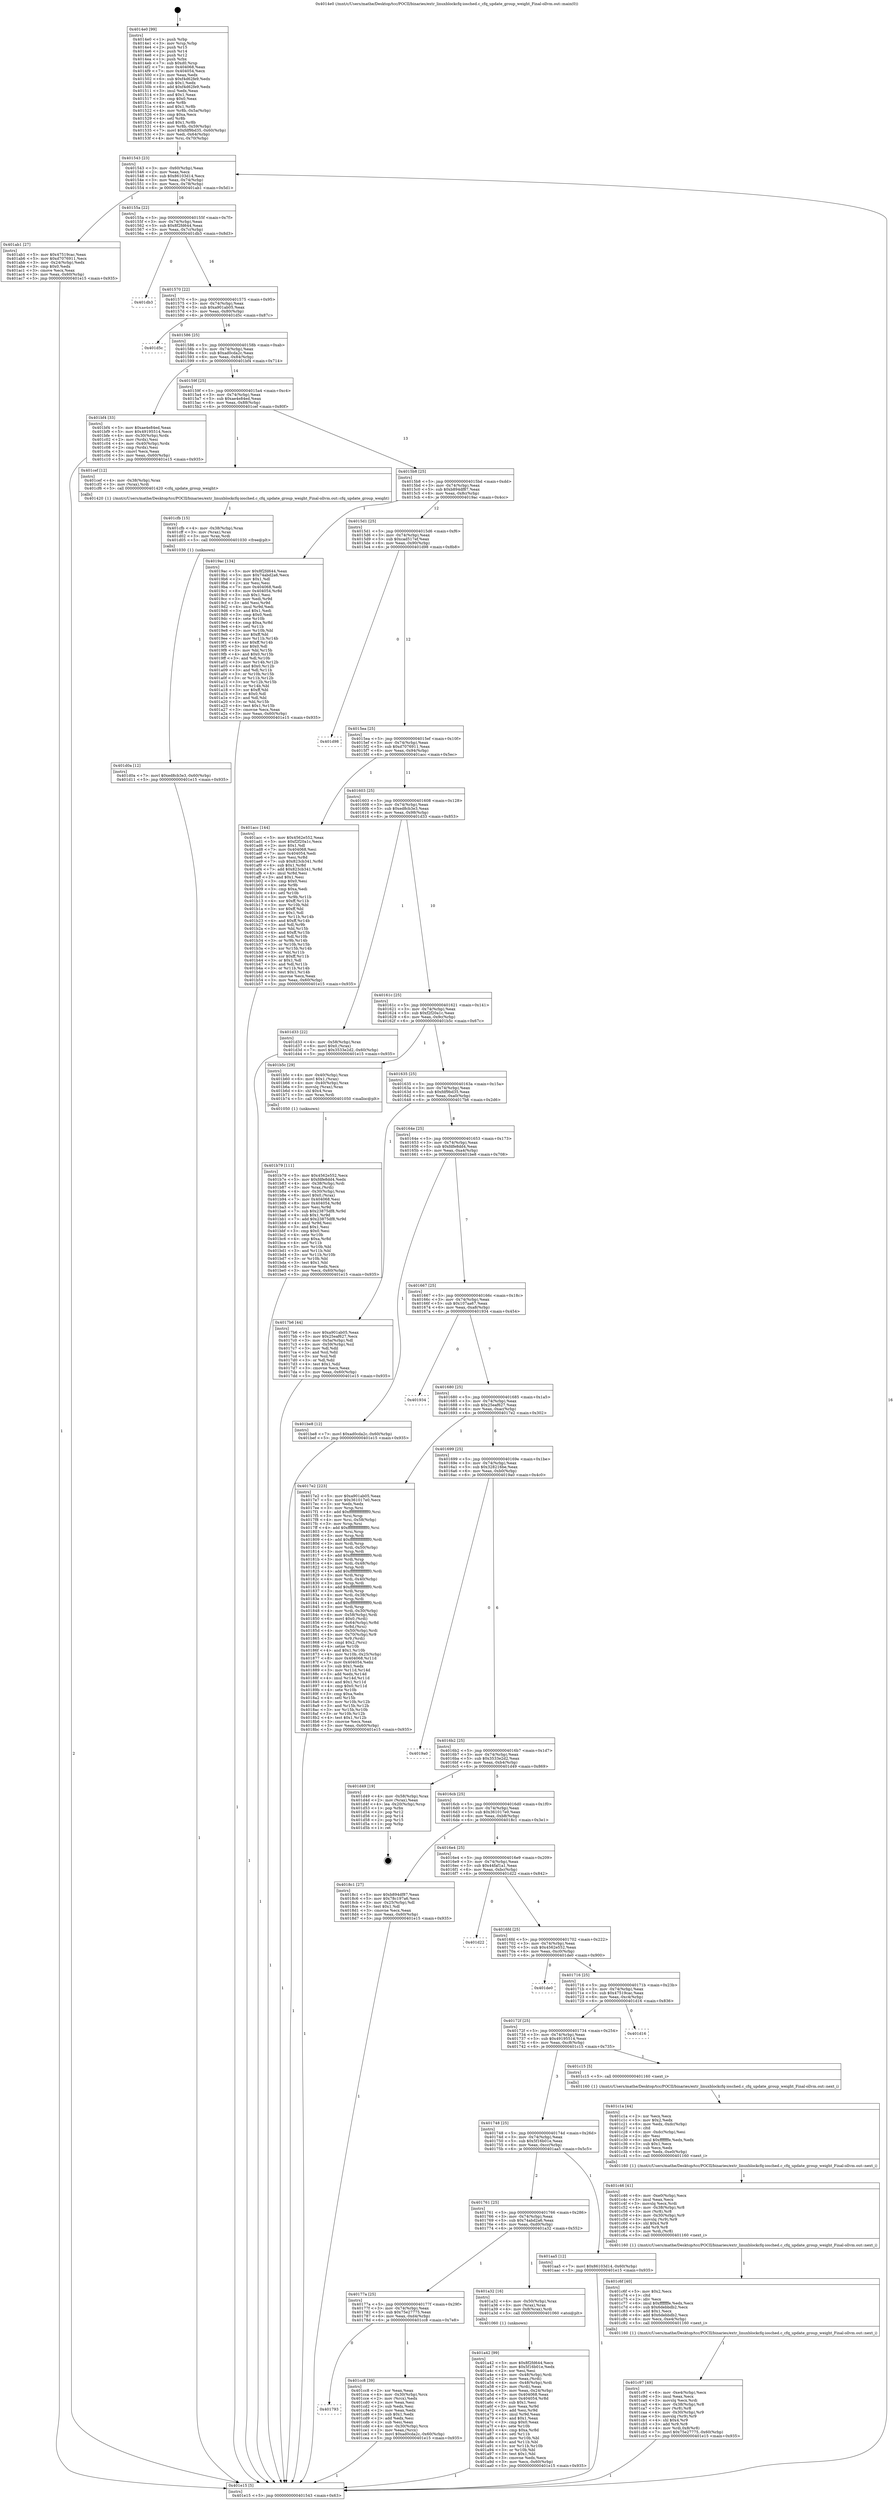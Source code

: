 digraph "0x4014e0" {
  label = "0x4014e0 (/mnt/c/Users/mathe/Desktop/tcc/POCII/binaries/extr_linuxblockcfq-iosched.c_cfq_update_group_weight_Final-ollvm.out::main(0))"
  labelloc = "t"
  node[shape=record]

  Entry [label="",width=0.3,height=0.3,shape=circle,fillcolor=black,style=filled]
  "0x401543" [label="{
     0x401543 [23]\l
     | [instrs]\l
     &nbsp;&nbsp;0x401543 \<+3\>: mov -0x60(%rbp),%eax\l
     &nbsp;&nbsp;0x401546 \<+2\>: mov %eax,%ecx\l
     &nbsp;&nbsp;0x401548 \<+6\>: sub $0x86103d14,%ecx\l
     &nbsp;&nbsp;0x40154e \<+3\>: mov %eax,-0x74(%rbp)\l
     &nbsp;&nbsp;0x401551 \<+3\>: mov %ecx,-0x78(%rbp)\l
     &nbsp;&nbsp;0x401554 \<+6\>: je 0000000000401ab1 \<main+0x5d1\>\l
  }"]
  "0x401ab1" [label="{
     0x401ab1 [27]\l
     | [instrs]\l
     &nbsp;&nbsp;0x401ab1 \<+5\>: mov $0x47519cac,%eax\l
     &nbsp;&nbsp;0x401ab6 \<+5\>: mov $0xd7076911,%ecx\l
     &nbsp;&nbsp;0x401abb \<+3\>: mov -0x24(%rbp),%edx\l
     &nbsp;&nbsp;0x401abe \<+3\>: cmp $0x0,%edx\l
     &nbsp;&nbsp;0x401ac1 \<+3\>: cmove %ecx,%eax\l
     &nbsp;&nbsp;0x401ac4 \<+3\>: mov %eax,-0x60(%rbp)\l
     &nbsp;&nbsp;0x401ac7 \<+5\>: jmp 0000000000401e15 \<main+0x935\>\l
  }"]
  "0x40155a" [label="{
     0x40155a [22]\l
     | [instrs]\l
     &nbsp;&nbsp;0x40155a \<+5\>: jmp 000000000040155f \<main+0x7f\>\l
     &nbsp;&nbsp;0x40155f \<+3\>: mov -0x74(%rbp),%eax\l
     &nbsp;&nbsp;0x401562 \<+5\>: sub $0x8f2fd644,%eax\l
     &nbsp;&nbsp;0x401567 \<+3\>: mov %eax,-0x7c(%rbp)\l
     &nbsp;&nbsp;0x40156a \<+6\>: je 0000000000401db3 \<main+0x8d3\>\l
  }"]
  Exit [label="",width=0.3,height=0.3,shape=circle,fillcolor=black,style=filled,peripheries=2]
  "0x401db3" [label="{
     0x401db3\l
  }", style=dashed]
  "0x401570" [label="{
     0x401570 [22]\l
     | [instrs]\l
     &nbsp;&nbsp;0x401570 \<+5\>: jmp 0000000000401575 \<main+0x95\>\l
     &nbsp;&nbsp;0x401575 \<+3\>: mov -0x74(%rbp),%eax\l
     &nbsp;&nbsp;0x401578 \<+5\>: sub $0xa901ab05,%eax\l
     &nbsp;&nbsp;0x40157d \<+3\>: mov %eax,-0x80(%rbp)\l
     &nbsp;&nbsp;0x401580 \<+6\>: je 0000000000401d5c \<main+0x87c\>\l
  }"]
  "0x401d0a" [label="{
     0x401d0a [12]\l
     | [instrs]\l
     &nbsp;&nbsp;0x401d0a \<+7\>: movl $0xed8cb3e3,-0x60(%rbp)\l
     &nbsp;&nbsp;0x401d11 \<+5\>: jmp 0000000000401e15 \<main+0x935\>\l
  }"]
  "0x401d5c" [label="{
     0x401d5c\l
  }", style=dashed]
  "0x401586" [label="{
     0x401586 [25]\l
     | [instrs]\l
     &nbsp;&nbsp;0x401586 \<+5\>: jmp 000000000040158b \<main+0xab\>\l
     &nbsp;&nbsp;0x40158b \<+3\>: mov -0x74(%rbp),%eax\l
     &nbsp;&nbsp;0x40158e \<+5\>: sub $0xad0cda2c,%eax\l
     &nbsp;&nbsp;0x401593 \<+6\>: mov %eax,-0x84(%rbp)\l
     &nbsp;&nbsp;0x401599 \<+6\>: je 0000000000401bf4 \<main+0x714\>\l
  }"]
  "0x401cfb" [label="{
     0x401cfb [15]\l
     | [instrs]\l
     &nbsp;&nbsp;0x401cfb \<+4\>: mov -0x38(%rbp),%rax\l
     &nbsp;&nbsp;0x401cff \<+3\>: mov (%rax),%rax\l
     &nbsp;&nbsp;0x401d02 \<+3\>: mov %rax,%rdi\l
     &nbsp;&nbsp;0x401d05 \<+5\>: call 0000000000401030 \<free@plt\>\l
     | [calls]\l
     &nbsp;&nbsp;0x401030 \{1\} (unknown)\l
  }"]
  "0x401bf4" [label="{
     0x401bf4 [33]\l
     | [instrs]\l
     &nbsp;&nbsp;0x401bf4 \<+5\>: mov $0xae4e84ed,%eax\l
     &nbsp;&nbsp;0x401bf9 \<+5\>: mov $0x49195514,%ecx\l
     &nbsp;&nbsp;0x401bfe \<+4\>: mov -0x30(%rbp),%rdx\l
     &nbsp;&nbsp;0x401c02 \<+2\>: mov (%rdx),%esi\l
     &nbsp;&nbsp;0x401c04 \<+4\>: mov -0x40(%rbp),%rdx\l
     &nbsp;&nbsp;0x401c08 \<+2\>: cmp (%rdx),%esi\l
     &nbsp;&nbsp;0x401c0a \<+3\>: cmovl %ecx,%eax\l
     &nbsp;&nbsp;0x401c0d \<+3\>: mov %eax,-0x60(%rbp)\l
     &nbsp;&nbsp;0x401c10 \<+5\>: jmp 0000000000401e15 \<main+0x935\>\l
  }"]
  "0x40159f" [label="{
     0x40159f [25]\l
     | [instrs]\l
     &nbsp;&nbsp;0x40159f \<+5\>: jmp 00000000004015a4 \<main+0xc4\>\l
     &nbsp;&nbsp;0x4015a4 \<+3\>: mov -0x74(%rbp),%eax\l
     &nbsp;&nbsp;0x4015a7 \<+5\>: sub $0xae4e84ed,%eax\l
     &nbsp;&nbsp;0x4015ac \<+6\>: mov %eax,-0x88(%rbp)\l
     &nbsp;&nbsp;0x4015b2 \<+6\>: je 0000000000401cef \<main+0x80f\>\l
  }"]
  "0x401793" [label="{
     0x401793\l
  }", style=dashed]
  "0x401cef" [label="{
     0x401cef [12]\l
     | [instrs]\l
     &nbsp;&nbsp;0x401cef \<+4\>: mov -0x38(%rbp),%rax\l
     &nbsp;&nbsp;0x401cf3 \<+3\>: mov (%rax),%rdi\l
     &nbsp;&nbsp;0x401cf6 \<+5\>: call 0000000000401420 \<cfq_update_group_weight\>\l
     | [calls]\l
     &nbsp;&nbsp;0x401420 \{1\} (/mnt/c/Users/mathe/Desktop/tcc/POCII/binaries/extr_linuxblockcfq-iosched.c_cfq_update_group_weight_Final-ollvm.out::cfq_update_group_weight)\l
  }"]
  "0x4015b8" [label="{
     0x4015b8 [25]\l
     | [instrs]\l
     &nbsp;&nbsp;0x4015b8 \<+5\>: jmp 00000000004015bd \<main+0xdd\>\l
     &nbsp;&nbsp;0x4015bd \<+3\>: mov -0x74(%rbp),%eax\l
     &nbsp;&nbsp;0x4015c0 \<+5\>: sub $0xb894df87,%eax\l
     &nbsp;&nbsp;0x4015c5 \<+6\>: mov %eax,-0x8c(%rbp)\l
     &nbsp;&nbsp;0x4015cb \<+6\>: je 00000000004019ac \<main+0x4cc\>\l
  }"]
  "0x401cc8" [label="{
     0x401cc8 [39]\l
     | [instrs]\l
     &nbsp;&nbsp;0x401cc8 \<+2\>: xor %eax,%eax\l
     &nbsp;&nbsp;0x401cca \<+4\>: mov -0x30(%rbp),%rcx\l
     &nbsp;&nbsp;0x401cce \<+2\>: mov (%rcx),%edx\l
     &nbsp;&nbsp;0x401cd0 \<+2\>: mov %eax,%esi\l
     &nbsp;&nbsp;0x401cd2 \<+2\>: sub %edx,%esi\l
     &nbsp;&nbsp;0x401cd4 \<+2\>: mov %eax,%edx\l
     &nbsp;&nbsp;0x401cd6 \<+3\>: sub $0x1,%edx\l
     &nbsp;&nbsp;0x401cd9 \<+2\>: add %edx,%esi\l
     &nbsp;&nbsp;0x401cdb \<+2\>: sub %esi,%eax\l
     &nbsp;&nbsp;0x401cdd \<+4\>: mov -0x30(%rbp),%rcx\l
     &nbsp;&nbsp;0x401ce1 \<+2\>: mov %eax,(%rcx)\l
     &nbsp;&nbsp;0x401ce3 \<+7\>: movl $0xad0cda2c,-0x60(%rbp)\l
     &nbsp;&nbsp;0x401cea \<+5\>: jmp 0000000000401e15 \<main+0x935\>\l
  }"]
  "0x4019ac" [label="{
     0x4019ac [134]\l
     | [instrs]\l
     &nbsp;&nbsp;0x4019ac \<+5\>: mov $0x8f2fd644,%eax\l
     &nbsp;&nbsp;0x4019b1 \<+5\>: mov $0x74abd2a6,%ecx\l
     &nbsp;&nbsp;0x4019b6 \<+2\>: mov $0x1,%dl\l
     &nbsp;&nbsp;0x4019b8 \<+2\>: xor %esi,%esi\l
     &nbsp;&nbsp;0x4019ba \<+7\>: mov 0x404068,%edi\l
     &nbsp;&nbsp;0x4019c1 \<+8\>: mov 0x404054,%r8d\l
     &nbsp;&nbsp;0x4019c9 \<+3\>: sub $0x1,%esi\l
     &nbsp;&nbsp;0x4019cc \<+3\>: mov %edi,%r9d\l
     &nbsp;&nbsp;0x4019cf \<+3\>: add %esi,%r9d\l
     &nbsp;&nbsp;0x4019d2 \<+4\>: imul %r9d,%edi\l
     &nbsp;&nbsp;0x4019d6 \<+3\>: and $0x1,%edi\l
     &nbsp;&nbsp;0x4019d9 \<+3\>: cmp $0x0,%edi\l
     &nbsp;&nbsp;0x4019dc \<+4\>: sete %r10b\l
     &nbsp;&nbsp;0x4019e0 \<+4\>: cmp $0xa,%r8d\l
     &nbsp;&nbsp;0x4019e4 \<+4\>: setl %r11b\l
     &nbsp;&nbsp;0x4019e8 \<+3\>: mov %r10b,%bl\l
     &nbsp;&nbsp;0x4019eb \<+3\>: xor $0xff,%bl\l
     &nbsp;&nbsp;0x4019ee \<+3\>: mov %r11b,%r14b\l
     &nbsp;&nbsp;0x4019f1 \<+4\>: xor $0xff,%r14b\l
     &nbsp;&nbsp;0x4019f5 \<+3\>: xor $0x0,%dl\l
     &nbsp;&nbsp;0x4019f8 \<+3\>: mov %bl,%r15b\l
     &nbsp;&nbsp;0x4019fb \<+4\>: and $0x0,%r15b\l
     &nbsp;&nbsp;0x4019ff \<+3\>: and %dl,%r10b\l
     &nbsp;&nbsp;0x401a02 \<+3\>: mov %r14b,%r12b\l
     &nbsp;&nbsp;0x401a05 \<+4\>: and $0x0,%r12b\l
     &nbsp;&nbsp;0x401a09 \<+3\>: and %dl,%r11b\l
     &nbsp;&nbsp;0x401a0c \<+3\>: or %r10b,%r15b\l
     &nbsp;&nbsp;0x401a0f \<+3\>: or %r11b,%r12b\l
     &nbsp;&nbsp;0x401a12 \<+3\>: xor %r12b,%r15b\l
     &nbsp;&nbsp;0x401a15 \<+3\>: or %r14b,%bl\l
     &nbsp;&nbsp;0x401a18 \<+3\>: xor $0xff,%bl\l
     &nbsp;&nbsp;0x401a1b \<+3\>: or $0x0,%dl\l
     &nbsp;&nbsp;0x401a1e \<+2\>: and %dl,%bl\l
     &nbsp;&nbsp;0x401a20 \<+3\>: or %bl,%r15b\l
     &nbsp;&nbsp;0x401a23 \<+4\>: test $0x1,%r15b\l
     &nbsp;&nbsp;0x401a27 \<+3\>: cmovne %ecx,%eax\l
     &nbsp;&nbsp;0x401a2a \<+3\>: mov %eax,-0x60(%rbp)\l
     &nbsp;&nbsp;0x401a2d \<+5\>: jmp 0000000000401e15 \<main+0x935\>\l
  }"]
  "0x4015d1" [label="{
     0x4015d1 [25]\l
     | [instrs]\l
     &nbsp;&nbsp;0x4015d1 \<+5\>: jmp 00000000004015d6 \<main+0xf6\>\l
     &nbsp;&nbsp;0x4015d6 \<+3\>: mov -0x74(%rbp),%eax\l
     &nbsp;&nbsp;0x4015d9 \<+5\>: sub $0xcad517ef,%eax\l
     &nbsp;&nbsp;0x4015de \<+6\>: mov %eax,-0x90(%rbp)\l
     &nbsp;&nbsp;0x4015e4 \<+6\>: je 0000000000401d98 \<main+0x8b8\>\l
  }"]
  "0x401c97" [label="{
     0x401c97 [49]\l
     | [instrs]\l
     &nbsp;&nbsp;0x401c97 \<+6\>: mov -0xe4(%rbp),%ecx\l
     &nbsp;&nbsp;0x401c9d \<+3\>: imul %eax,%ecx\l
     &nbsp;&nbsp;0x401ca0 \<+3\>: movslq %ecx,%rdi\l
     &nbsp;&nbsp;0x401ca3 \<+4\>: mov -0x38(%rbp),%r8\l
     &nbsp;&nbsp;0x401ca7 \<+3\>: mov (%r8),%r8\l
     &nbsp;&nbsp;0x401caa \<+4\>: mov -0x30(%rbp),%r9\l
     &nbsp;&nbsp;0x401cae \<+3\>: movslq (%r9),%r9\l
     &nbsp;&nbsp;0x401cb1 \<+4\>: shl $0x4,%r9\l
     &nbsp;&nbsp;0x401cb5 \<+3\>: add %r9,%r8\l
     &nbsp;&nbsp;0x401cb8 \<+4\>: mov %rdi,0x8(%r8)\l
     &nbsp;&nbsp;0x401cbc \<+7\>: movl $0x75e27775,-0x60(%rbp)\l
     &nbsp;&nbsp;0x401cc3 \<+5\>: jmp 0000000000401e15 \<main+0x935\>\l
  }"]
  "0x401d98" [label="{
     0x401d98\l
  }", style=dashed]
  "0x4015ea" [label="{
     0x4015ea [25]\l
     | [instrs]\l
     &nbsp;&nbsp;0x4015ea \<+5\>: jmp 00000000004015ef \<main+0x10f\>\l
     &nbsp;&nbsp;0x4015ef \<+3\>: mov -0x74(%rbp),%eax\l
     &nbsp;&nbsp;0x4015f2 \<+5\>: sub $0xd7076911,%eax\l
     &nbsp;&nbsp;0x4015f7 \<+6\>: mov %eax,-0x94(%rbp)\l
     &nbsp;&nbsp;0x4015fd \<+6\>: je 0000000000401acc \<main+0x5ec\>\l
  }"]
  "0x401c6f" [label="{
     0x401c6f [40]\l
     | [instrs]\l
     &nbsp;&nbsp;0x401c6f \<+5\>: mov $0x2,%ecx\l
     &nbsp;&nbsp;0x401c74 \<+1\>: cltd\l
     &nbsp;&nbsp;0x401c75 \<+2\>: idiv %ecx\l
     &nbsp;&nbsp;0x401c77 \<+6\>: imul $0xfffffffe,%edx,%ecx\l
     &nbsp;&nbsp;0x401c7d \<+6\>: sub $0x6debbdb2,%ecx\l
     &nbsp;&nbsp;0x401c83 \<+3\>: add $0x1,%ecx\l
     &nbsp;&nbsp;0x401c86 \<+6\>: add $0x6debbdb2,%ecx\l
     &nbsp;&nbsp;0x401c8c \<+6\>: mov %ecx,-0xe4(%rbp)\l
     &nbsp;&nbsp;0x401c92 \<+5\>: call 0000000000401160 \<next_i\>\l
     | [calls]\l
     &nbsp;&nbsp;0x401160 \{1\} (/mnt/c/Users/mathe/Desktop/tcc/POCII/binaries/extr_linuxblockcfq-iosched.c_cfq_update_group_weight_Final-ollvm.out::next_i)\l
  }"]
  "0x401acc" [label="{
     0x401acc [144]\l
     | [instrs]\l
     &nbsp;&nbsp;0x401acc \<+5\>: mov $0x4562e552,%eax\l
     &nbsp;&nbsp;0x401ad1 \<+5\>: mov $0xf2f20a1c,%ecx\l
     &nbsp;&nbsp;0x401ad6 \<+2\>: mov $0x1,%dl\l
     &nbsp;&nbsp;0x401ad8 \<+7\>: mov 0x404068,%esi\l
     &nbsp;&nbsp;0x401adf \<+7\>: mov 0x404054,%edi\l
     &nbsp;&nbsp;0x401ae6 \<+3\>: mov %esi,%r8d\l
     &nbsp;&nbsp;0x401ae9 \<+7\>: sub $0x823cb341,%r8d\l
     &nbsp;&nbsp;0x401af0 \<+4\>: sub $0x1,%r8d\l
     &nbsp;&nbsp;0x401af4 \<+7\>: add $0x823cb341,%r8d\l
     &nbsp;&nbsp;0x401afb \<+4\>: imul %r8d,%esi\l
     &nbsp;&nbsp;0x401aff \<+3\>: and $0x1,%esi\l
     &nbsp;&nbsp;0x401b02 \<+3\>: cmp $0x0,%esi\l
     &nbsp;&nbsp;0x401b05 \<+4\>: sete %r9b\l
     &nbsp;&nbsp;0x401b09 \<+3\>: cmp $0xa,%edi\l
     &nbsp;&nbsp;0x401b0c \<+4\>: setl %r10b\l
     &nbsp;&nbsp;0x401b10 \<+3\>: mov %r9b,%r11b\l
     &nbsp;&nbsp;0x401b13 \<+4\>: xor $0xff,%r11b\l
     &nbsp;&nbsp;0x401b17 \<+3\>: mov %r10b,%bl\l
     &nbsp;&nbsp;0x401b1a \<+3\>: xor $0xff,%bl\l
     &nbsp;&nbsp;0x401b1d \<+3\>: xor $0x1,%dl\l
     &nbsp;&nbsp;0x401b20 \<+3\>: mov %r11b,%r14b\l
     &nbsp;&nbsp;0x401b23 \<+4\>: and $0xff,%r14b\l
     &nbsp;&nbsp;0x401b27 \<+3\>: and %dl,%r9b\l
     &nbsp;&nbsp;0x401b2a \<+3\>: mov %bl,%r15b\l
     &nbsp;&nbsp;0x401b2d \<+4\>: and $0xff,%r15b\l
     &nbsp;&nbsp;0x401b31 \<+3\>: and %dl,%r10b\l
     &nbsp;&nbsp;0x401b34 \<+3\>: or %r9b,%r14b\l
     &nbsp;&nbsp;0x401b37 \<+3\>: or %r10b,%r15b\l
     &nbsp;&nbsp;0x401b3a \<+3\>: xor %r15b,%r14b\l
     &nbsp;&nbsp;0x401b3d \<+3\>: or %bl,%r11b\l
     &nbsp;&nbsp;0x401b40 \<+4\>: xor $0xff,%r11b\l
     &nbsp;&nbsp;0x401b44 \<+3\>: or $0x1,%dl\l
     &nbsp;&nbsp;0x401b47 \<+3\>: and %dl,%r11b\l
     &nbsp;&nbsp;0x401b4a \<+3\>: or %r11b,%r14b\l
     &nbsp;&nbsp;0x401b4d \<+4\>: test $0x1,%r14b\l
     &nbsp;&nbsp;0x401b51 \<+3\>: cmovne %ecx,%eax\l
     &nbsp;&nbsp;0x401b54 \<+3\>: mov %eax,-0x60(%rbp)\l
     &nbsp;&nbsp;0x401b57 \<+5\>: jmp 0000000000401e15 \<main+0x935\>\l
  }"]
  "0x401603" [label="{
     0x401603 [25]\l
     | [instrs]\l
     &nbsp;&nbsp;0x401603 \<+5\>: jmp 0000000000401608 \<main+0x128\>\l
     &nbsp;&nbsp;0x401608 \<+3\>: mov -0x74(%rbp),%eax\l
     &nbsp;&nbsp;0x40160b \<+5\>: sub $0xed8cb3e3,%eax\l
     &nbsp;&nbsp;0x401610 \<+6\>: mov %eax,-0x98(%rbp)\l
     &nbsp;&nbsp;0x401616 \<+6\>: je 0000000000401d33 \<main+0x853\>\l
  }"]
  "0x401c46" [label="{
     0x401c46 [41]\l
     | [instrs]\l
     &nbsp;&nbsp;0x401c46 \<+6\>: mov -0xe0(%rbp),%ecx\l
     &nbsp;&nbsp;0x401c4c \<+3\>: imul %eax,%ecx\l
     &nbsp;&nbsp;0x401c4f \<+3\>: movslq %ecx,%rdi\l
     &nbsp;&nbsp;0x401c52 \<+4\>: mov -0x38(%rbp),%r8\l
     &nbsp;&nbsp;0x401c56 \<+3\>: mov (%r8),%r8\l
     &nbsp;&nbsp;0x401c59 \<+4\>: mov -0x30(%rbp),%r9\l
     &nbsp;&nbsp;0x401c5d \<+3\>: movslq (%r9),%r9\l
     &nbsp;&nbsp;0x401c60 \<+4\>: shl $0x4,%r9\l
     &nbsp;&nbsp;0x401c64 \<+3\>: add %r9,%r8\l
     &nbsp;&nbsp;0x401c67 \<+3\>: mov %rdi,(%r8)\l
     &nbsp;&nbsp;0x401c6a \<+5\>: call 0000000000401160 \<next_i\>\l
     | [calls]\l
     &nbsp;&nbsp;0x401160 \{1\} (/mnt/c/Users/mathe/Desktop/tcc/POCII/binaries/extr_linuxblockcfq-iosched.c_cfq_update_group_weight_Final-ollvm.out::next_i)\l
  }"]
  "0x401d33" [label="{
     0x401d33 [22]\l
     | [instrs]\l
     &nbsp;&nbsp;0x401d33 \<+4\>: mov -0x58(%rbp),%rax\l
     &nbsp;&nbsp;0x401d37 \<+6\>: movl $0x0,(%rax)\l
     &nbsp;&nbsp;0x401d3d \<+7\>: movl $0x3533e2d2,-0x60(%rbp)\l
     &nbsp;&nbsp;0x401d44 \<+5\>: jmp 0000000000401e15 \<main+0x935\>\l
  }"]
  "0x40161c" [label="{
     0x40161c [25]\l
     | [instrs]\l
     &nbsp;&nbsp;0x40161c \<+5\>: jmp 0000000000401621 \<main+0x141\>\l
     &nbsp;&nbsp;0x401621 \<+3\>: mov -0x74(%rbp),%eax\l
     &nbsp;&nbsp;0x401624 \<+5\>: sub $0xf2f20a1c,%eax\l
     &nbsp;&nbsp;0x401629 \<+6\>: mov %eax,-0x9c(%rbp)\l
     &nbsp;&nbsp;0x40162f \<+6\>: je 0000000000401b5c \<main+0x67c\>\l
  }"]
  "0x401c1a" [label="{
     0x401c1a [44]\l
     | [instrs]\l
     &nbsp;&nbsp;0x401c1a \<+2\>: xor %ecx,%ecx\l
     &nbsp;&nbsp;0x401c1c \<+5\>: mov $0x2,%edx\l
     &nbsp;&nbsp;0x401c21 \<+6\>: mov %edx,-0xdc(%rbp)\l
     &nbsp;&nbsp;0x401c27 \<+1\>: cltd\l
     &nbsp;&nbsp;0x401c28 \<+6\>: mov -0xdc(%rbp),%esi\l
     &nbsp;&nbsp;0x401c2e \<+2\>: idiv %esi\l
     &nbsp;&nbsp;0x401c30 \<+6\>: imul $0xfffffffe,%edx,%edx\l
     &nbsp;&nbsp;0x401c36 \<+3\>: sub $0x1,%ecx\l
     &nbsp;&nbsp;0x401c39 \<+2\>: sub %ecx,%edx\l
     &nbsp;&nbsp;0x401c3b \<+6\>: mov %edx,-0xe0(%rbp)\l
     &nbsp;&nbsp;0x401c41 \<+5\>: call 0000000000401160 \<next_i\>\l
     | [calls]\l
     &nbsp;&nbsp;0x401160 \{1\} (/mnt/c/Users/mathe/Desktop/tcc/POCII/binaries/extr_linuxblockcfq-iosched.c_cfq_update_group_weight_Final-ollvm.out::next_i)\l
  }"]
  "0x401b5c" [label="{
     0x401b5c [29]\l
     | [instrs]\l
     &nbsp;&nbsp;0x401b5c \<+4\>: mov -0x40(%rbp),%rax\l
     &nbsp;&nbsp;0x401b60 \<+6\>: movl $0x1,(%rax)\l
     &nbsp;&nbsp;0x401b66 \<+4\>: mov -0x40(%rbp),%rax\l
     &nbsp;&nbsp;0x401b6a \<+3\>: movslq (%rax),%rax\l
     &nbsp;&nbsp;0x401b6d \<+4\>: shl $0x4,%rax\l
     &nbsp;&nbsp;0x401b71 \<+3\>: mov %rax,%rdi\l
     &nbsp;&nbsp;0x401b74 \<+5\>: call 0000000000401050 \<malloc@plt\>\l
     | [calls]\l
     &nbsp;&nbsp;0x401050 \{1\} (unknown)\l
  }"]
  "0x401635" [label="{
     0x401635 [25]\l
     | [instrs]\l
     &nbsp;&nbsp;0x401635 \<+5\>: jmp 000000000040163a \<main+0x15a\>\l
     &nbsp;&nbsp;0x40163a \<+3\>: mov -0x74(%rbp),%eax\l
     &nbsp;&nbsp;0x40163d \<+5\>: sub $0xfdf9bd35,%eax\l
     &nbsp;&nbsp;0x401642 \<+6\>: mov %eax,-0xa0(%rbp)\l
     &nbsp;&nbsp;0x401648 \<+6\>: je 00000000004017b6 \<main+0x2d6\>\l
  }"]
  "0x401b79" [label="{
     0x401b79 [111]\l
     | [instrs]\l
     &nbsp;&nbsp;0x401b79 \<+5\>: mov $0x4562e552,%ecx\l
     &nbsp;&nbsp;0x401b7e \<+5\>: mov $0xfdfe8dd4,%edx\l
     &nbsp;&nbsp;0x401b83 \<+4\>: mov -0x38(%rbp),%rdi\l
     &nbsp;&nbsp;0x401b87 \<+3\>: mov %rax,(%rdi)\l
     &nbsp;&nbsp;0x401b8a \<+4\>: mov -0x30(%rbp),%rax\l
     &nbsp;&nbsp;0x401b8e \<+6\>: movl $0x0,(%rax)\l
     &nbsp;&nbsp;0x401b94 \<+7\>: mov 0x404068,%esi\l
     &nbsp;&nbsp;0x401b9b \<+8\>: mov 0x404054,%r8d\l
     &nbsp;&nbsp;0x401ba3 \<+3\>: mov %esi,%r9d\l
     &nbsp;&nbsp;0x401ba6 \<+7\>: sub $0x23875df8,%r9d\l
     &nbsp;&nbsp;0x401bad \<+4\>: sub $0x1,%r9d\l
     &nbsp;&nbsp;0x401bb1 \<+7\>: add $0x23875df8,%r9d\l
     &nbsp;&nbsp;0x401bb8 \<+4\>: imul %r9d,%esi\l
     &nbsp;&nbsp;0x401bbc \<+3\>: and $0x1,%esi\l
     &nbsp;&nbsp;0x401bbf \<+3\>: cmp $0x0,%esi\l
     &nbsp;&nbsp;0x401bc2 \<+4\>: sete %r10b\l
     &nbsp;&nbsp;0x401bc6 \<+4\>: cmp $0xa,%r8d\l
     &nbsp;&nbsp;0x401bca \<+4\>: setl %r11b\l
     &nbsp;&nbsp;0x401bce \<+3\>: mov %r10b,%bl\l
     &nbsp;&nbsp;0x401bd1 \<+3\>: and %r11b,%bl\l
     &nbsp;&nbsp;0x401bd4 \<+3\>: xor %r11b,%r10b\l
     &nbsp;&nbsp;0x401bd7 \<+3\>: or %r10b,%bl\l
     &nbsp;&nbsp;0x401bda \<+3\>: test $0x1,%bl\l
     &nbsp;&nbsp;0x401bdd \<+3\>: cmovne %edx,%ecx\l
     &nbsp;&nbsp;0x401be0 \<+3\>: mov %ecx,-0x60(%rbp)\l
     &nbsp;&nbsp;0x401be3 \<+5\>: jmp 0000000000401e15 \<main+0x935\>\l
  }"]
  "0x4017b6" [label="{
     0x4017b6 [44]\l
     | [instrs]\l
     &nbsp;&nbsp;0x4017b6 \<+5\>: mov $0xa901ab05,%eax\l
     &nbsp;&nbsp;0x4017bb \<+5\>: mov $0x25eaf627,%ecx\l
     &nbsp;&nbsp;0x4017c0 \<+3\>: mov -0x5a(%rbp),%dl\l
     &nbsp;&nbsp;0x4017c3 \<+4\>: mov -0x59(%rbp),%sil\l
     &nbsp;&nbsp;0x4017c7 \<+3\>: mov %dl,%dil\l
     &nbsp;&nbsp;0x4017ca \<+3\>: and %sil,%dil\l
     &nbsp;&nbsp;0x4017cd \<+3\>: xor %sil,%dl\l
     &nbsp;&nbsp;0x4017d0 \<+3\>: or %dl,%dil\l
     &nbsp;&nbsp;0x4017d3 \<+4\>: test $0x1,%dil\l
     &nbsp;&nbsp;0x4017d7 \<+3\>: cmovne %ecx,%eax\l
     &nbsp;&nbsp;0x4017da \<+3\>: mov %eax,-0x60(%rbp)\l
     &nbsp;&nbsp;0x4017dd \<+5\>: jmp 0000000000401e15 \<main+0x935\>\l
  }"]
  "0x40164e" [label="{
     0x40164e [25]\l
     | [instrs]\l
     &nbsp;&nbsp;0x40164e \<+5\>: jmp 0000000000401653 \<main+0x173\>\l
     &nbsp;&nbsp;0x401653 \<+3\>: mov -0x74(%rbp),%eax\l
     &nbsp;&nbsp;0x401656 \<+5\>: sub $0xfdfe8dd4,%eax\l
     &nbsp;&nbsp;0x40165b \<+6\>: mov %eax,-0xa4(%rbp)\l
     &nbsp;&nbsp;0x401661 \<+6\>: je 0000000000401be8 \<main+0x708\>\l
  }"]
  "0x401e15" [label="{
     0x401e15 [5]\l
     | [instrs]\l
     &nbsp;&nbsp;0x401e15 \<+5\>: jmp 0000000000401543 \<main+0x63\>\l
  }"]
  "0x4014e0" [label="{
     0x4014e0 [99]\l
     | [instrs]\l
     &nbsp;&nbsp;0x4014e0 \<+1\>: push %rbp\l
     &nbsp;&nbsp;0x4014e1 \<+3\>: mov %rsp,%rbp\l
     &nbsp;&nbsp;0x4014e4 \<+2\>: push %r15\l
     &nbsp;&nbsp;0x4014e6 \<+2\>: push %r14\l
     &nbsp;&nbsp;0x4014e8 \<+2\>: push %r12\l
     &nbsp;&nbsp;0x4014ea \<+1\>: push %rbx\l
     &nbsp;&nbsp;0x4014eb \<+7\>: sub $0xd0,%rsp\l
     &nbsp;&nbsp;0x4014f2 \<+7\>: mov 0x404068,%eax\l
     &nbsp;&nbsp;0x4014f9 \<+7\>: mov 0x404054,%ecx\l
     &nbsp;&nbsp;0x401500 \<+2\>: mov %eax,%edx\l
     &nbsp;&nbsp;0x401502 \<+6\>: sub $0xf4d62fe9,%edx\l
     &nbsp;&nbsp;0x401508 \<+3\>: sub $0x1,%edx\l
     &nbsp;&nbsp;0x40150b \<+6\>: add $0xf4d62fe9,%edx\l
     &nbsp;&nbsp;0x401511 \<+3\>: imul %edx,%eax\l
     &nbsp;&nbsp;0x401514 \<+3\>: and $0x1,%eax\l
     &nbsp;&nbsp;0x401517 \<+3\>: cmp $0x0,%eax\l
     &nbsp;&nbsp;0x40151a \<+4\>: sete %r8b\l
     &nbsp;&nbsp;0x40151e \<+4\>: and $0x1,%r8b\l
     &nbsp;&nbsp;0x401522 \<+4\>: mov %r8b,-0x5a(%rbp)\l
     &nbsp;&nbsp;0x401526 \<+3\>: cmp $0xa,%ecx\l
     &nbsp;&nbsp;0x401529 \<+4\>: setl %r8b\l
     &nbsp;&nbsp;0x40152d \<+4\>: and $0x1,%r8b\l
     &nbsp;&nbsp;0x401531 \<+4\>: mov %r8b,-0x59(%rbp)\l
     &nbsp;&nbsp;0x401535 \<+7\>: movl $0xfdf9bd35,-0x60(%rbp)\l
     &nbsp;&nbsp;0x40153c \<+3\>: mov %edi,-0x64(%rbp)\l
     &nbsp;&nbsp;0x40153f \<+4\>: mov %rsi,-0x70(%rbp)\l
  }"]
  "0x401a42" [label="{
     0x401a42 [99]\l
     | [instrs]\l
     &nbsp;&nbsp;0x401a42 \<+5\>: mov $0x8f2fd644,%ecx\l
     &nbsp;&nbsp;0x401a47 \<+5\>: mov $0x5f16b01e,%edx\l
     &nbsp;&nbsp;0x401a4c \<+2\>: xor %esi,%esi\l
     &nbsp;&nbsp;0x401a4e \<+4\>: mov -0x48(%rbp),%rdi\l
     &nbsp;&nbsp;0x401a52 \<+2\>: mov %eax,(%rdi)\l
     &nbsp;&nbsp;0x401a54 \<+4\>: mov -0x48(%rbp),%rdi\l
     &nbsp;&nbsp;0x401a58 \<+2\>: mov (%rdi),%eax\l
     &nbsp;&nbsp;0x401a5a \<+3\>: mov %eax,-0x24(%rbp)\l
     &nbsp;&nbsp;0x401a5d \<+7\>: mov 0x404068,%eax\l
     &nbsp;&nbsp;0x401a64 \<+8\>: mov 0x404054,%r8d\l
     &nbsp;&nbsp;0x401a6c \<+3\>: sub $0x1,%esi\l
     &nbsp;&nbsp;0x401a6f \<+3\>: mov %eax,%r9d\l
     &nbsp;&nbsp;0x401a72 \<+3\>: add %esi,%r9d\l
     &nbsp;&nbsp;0x401a75 \<+4\>: imul %r9d,%eax\l
     &nbsp;&nbsp;0x401a79 \<+3\>: and $0x1,%eax\l
     &nbsp;&nbsp;0x401a7c \<+3\>: cmp $0x0,%eax\l
     &nbsp;&nbsp;0x401a7f \<+4\>: sete %r10b\l
     &nbsp;&nbsp;0x401a83 \<+4\>: cmp $0xa,%r8d\l
     &nbsp;&nbsp;0x401a87 \<+4\>: setl %r11b\l
     &nbsp;&nbsp;0x401a8b \<+3\>: mov %r10b,%bl\l
     &nbsp;&nbsp;0x401a8e \<+3\>: and %r11b,%bl\l
     &nbsp;&nbsp;0x401a91 \<+3\>: xor %r11b,%r10b\l
     &nbsp;&nbsp;0x401a94 \<+3\>: or %r10b,%bl\l
     &nbsp;&nbsp;0x401a97 \<+3\>: test $0x1,%bl\l
     &nbsp;&nbsp;0x401a9a \<+3\>: cmovne %edx,%ecx\l
     &nbsp;&nbsp;0x401a9d \<+3\>: mov %ecx,-0x60(%rbp)\l
     &nbsp;&nbsp;0x401aa0 \<+5\>: jmp 0000000000401e15 \<main+0x935\>\l
  }"]
  "0x401be8" [label="{
     0x401be8 [12]\l
     | [instrs]\l
     &nbsp;&nbsp;0x401be8 \<+7\>: movl $0xad0cda2c,-0x60(%rbp)\l
     &nbsp;&nbsp;0x401bef \<+5\>: jmp 0000000000401e15 \<main+0x935\>\l
  }"]
  "0x401667" [label="{
     0x401667 [25]\l
     | [instrs]\l
     &nbsp;&nbsp;0x401667 \<+5\>: jmp 000000000040166c \<main+0x18c\>\l
     &nbsp;&nbsp;0x40166c \<+3\>: mov -0x74(%rbp),%eax\l
     &nbsp;&nbsp;0x40166f \<+5\>: sub $0x107aa67,%eax\l
     &nbsp;&nbsp;0x401674 \<+6\>: mov %eax,-0xa8(%rbp)\l
     &nbsp;&nbsp;0x40167a \<+6\>: je 0000000000401934 \<main+0x454\>\l
  }"]
  "0x40177a" [label="{
     0x40177a [25]\l
     | [instrs]\l
     &nbsp;&nbsp;0x40177a \<+5\>: jmp 000000000040177f \<main+0x29f\>\l
     &nbsp;&nbsp;0x40177f \<+3\>: mov -0x74(%rbp),%eax\l
     &nbsp;&nbsp;0x401782 \<+5\>: sub $0x75e27775,%eax\l
     &nbsp;&nbsp;0x401787 \<+6\>: mov %eax,-0xd4(%rbp)\l
     &nbsp;&nbsp;0x40178d \<+6\>: je 0000000000401cc8 \<main+0x7e8\>\l
  }"]
  "0x401934" [label="{
     0x401934\l
  }", style=dashed]
  "0x401680" [label="{
     0x401680 [25]\l
     | [instrs]\l
     &nbsp;&nbsp;0x401680 \<+5\>: jmp 0000000000401685 \<main+0x1a5\>\l
     &nbsp;&nbsp;0x401685 \<+3\>: mov -0x74(%rbp),%eax\l
     &nbsp;&nbsp;0x401688 \<+5\>: sub $0x25eaf627,%eax\l
     &nbsp;&nbsp;0x40168d \<+6\>: mov %eax,-0xac(%rbp)\l
     &nbsp;&nbsp;0x401693 \<+6\>: je 00000000004017e2 \<main+0x302\>\l
  }"]
  "0x401a32" [label="{
     0x401a32 [16]\l
     | [instrs]\l
     &nbsp;&nbsp;0x401a32 \<+4\>: mov -0x50(%rbp),%rax\l
     &nbsp;&nbsp;0x401a36 \<+3\>: mov (%rax),%rax\l
     &nbsp;&nbsp;0x401a39 \<+4\>: mov 0x8(%rax),%rdi\l
     &nbsp;&nbsp;0x401a3d \<+5\>: call 0000000000401060 \<atoi@plt\>\l
     | [calls]\l
     &nbsp;&nbsp;0x401060 \{1\} (unknown)\l
  }"]
  "0x4017e2" [label="{
     0x4017e2 [223]\l
     | [instrs]\l
     &nbsp;&nbsp;0x4017e2 \<+5\>: mov $0xa901ab05,%eax\l
     &nbsp;&nbsp;0x4017e7 \<+5\>: mov $0x361017e0,%ecx\l
     &nbsp;&nbsp;0x4017ec \<+2\>: xor %edx,%edx\l
     &nbsp;&nbsp;0x4017ee \<+3\>: mov %rsp,%rsi\l
     &nbsp;&nbsp;0x4017f1 \<+4\>: add $0xfffffffffffffff0,%rsi\l
     &nbsp;&nbsp;0x4017f5 \<+3\>: mov %rsi,%rsp\l
     &nbsp;&nbsp;0x4017f8 \<+4\>: mov %rsi,-0x58(%rbp)\l
     &nbsp;&nbsp;0x4017fc \<+3\>: mov %rsp,%rsi\l
     &nbsp;&nbsp;0x4017ff \<+4\>: add $0xfffffffffffffff0,%rsi\l
     &nbsp;&nbsp;0x401803 \<+3\>: mov %rsi,%rsp\l
     &nbsp;&nbsp;0x401806 \<+3\>: mov %rsp,%rdi\l
     &nbsp;&nbsp;0x401809 \<+4\>: add $0xfffffffffffffff0,%rdi\l
     &nbsp;&nbsp;0x40180d \<+3\>: mov %rdi,%rsp\l
     &nbsp;&nbsp;0x401810 \<+4\>: mov %rdi,-0x50(%rbp)\l
     &nbsp;&nbsp;0x401814 \<+3\>: mov %rsp,%rdi\l
     &nbsp;&nbsp;0x401817 \<+4\>: add $0xfffffffffffffff0,%rdi\l
     &nbsp;&nbsp;0x40181b \<+3\>: mov %rdi,%rsp\l
     &nbsp;&nbsp;0x40181e \<+4\>: mov %rdi,-0x48(%rbp)\l
     &nbsp;&nbsp;0x401822 \<+3\>: mov %rsp,%rdi\l
     &nbsp;&nbsp;0x401825 \<+4\>: add $0xfffffffffffffff0,%rdi\l
     &nbsp;&nbsp;0x401829 \<+3\>: mov %rdi,%rsp\l
     &nbsp;&nbsp;0x40182c \<+4\>: mov %rdi,-0x40(%rbp)\l
     &nbsp;&nbsp;0x401830 \<+3\>: mov %rsp,%rdi\l
     &nbsp;&nbsp;0x401833 \<+4\>: add $0xfffffffffffffff0,%rdi\l
     &nbsp;&nbsp;0x401837 \<+3\>: mov %rdi,%rsp\l
     &nbsp;&nbsp;0x40183a \<+4\>: mov %rdi,-0x38(%rbp)\l
     &nbsp;&nbsp;0x40183e \<+3\>: mov %rsp,%rdi\l
     &nbsp;&nbsp;0x401841 \<+4\>: add $0xfffffffffffffff0,%rdi\l
     &nbsp;&nbsp;0x401845 \<+3\>: mov %rdi,%rsp\l
     &nbsp;&nbsp;0x401848 \<+4\>: mov %rdi,-0x30(%rbp)\l
     &nbsp;&nbsp;0x40184c \<+4\>: mov -0x58(%rbp),%rdi\l
     &nbsp;&nbsp;0x401850 \<+6\>: movl $0x0,(%rdi)\l
     &nbsp;&nbsp;0x401856 \<+4\>: mov -0x64(%rbp),%r8d\l
     &nbsp;&nbsp;0x40185a \<+3\>: mov %r8d,(%rsi)\l
     &nbsp;&nbsp;0x40185d \<+4\>: mov -0x50(%rbp),%rdi\l
     &nbsp;&nbsp;0x401861 \<+4\>: mov -0x70(%rbp),%r9\l
     &nbsp;&nbsp;0x401865 \<+3\>: mov %r9,(%rdi)\l
     &nbsp;&nbsp;0x401868 \<+3\>: cmpl $0x2,(%rsi)\l
     &nbsp;&nbsp;0x40186b \<+4\>: setne %r10b\l
     &nbsp;&nbsp;0x40186f \<+4\>: and $0x1,%r10b\l
     &nbsp;&nbsp;0x401873 \<+4\>: mov %r10b,-0x25(%rbp)\l
     &nbsp;&nbsp;0x401877 \<+8\>: mov 0x404068,%r11d\l
     &nbsp;&nbsp;0x40187f \<+7\>: mov 0x404054,%ebx\l
     &nbsp;&nbsp;0x401886 \<+3\>: sub $0x1,%edx\l
     &nbsp;&nbsp;0x401889 \<+3\>: mov %r11d,%r14d\l
     &nbsp;&nbsp;0x40188c \<+3\>: add %edx,%r14d\l
     &nbsp;&nbsp;0x40188f \<+4\>: imul %r14d,%r11d\l
     &nbsp;&nbsp;0x401893 \<+4\>: and $0x1,%r11d\l
     &nbsp;&nbsp;0x401897 \<+4\>: cmp $0x0,%r11d\l
     &nbsp;&nbsp;0x40189b \<+4\>: sete %r10b\l
     &nbsp;&nbsp;0x40189f \<+3\>: cmp $0xa,%ebx\l
     &nbsp;&nbsp;0x4018a2 \<+4\>: setl %r15b\l
     &nbsp;&nbsp;0x4018a6 \<+3\>: mov %r10b,%r12b\l
     &nbsp;&nbsp;0x4018a9 \<+3\>: and %r15b,%r12b\l
     &nbsp;&nbsp;0x4018ac \<+3\>: xor %r15b,%r10b\l
     &nbsp;&nbsp;0x4018af \<+3\>: or %r10b,%r12b\l
     &nbsp;&nbsp;0x4018b2 \<+4\>: test $0x1,%r12b\l
     &nbsp;&nbsp;0x4018b6 \<+3\>: cmovne %ecx,%eax\l
     &nbsp;&nbsp;0x4018b9 \<+3\>: mov %eax,-0x60(%rbp)\l
     &nbsp;&nbsp;0x4018bc \<+5\>: jmp 0000000000401e15 \<main+0x935\>\l
  }"]
  "0x401699" [label="{
     0x401699 [25]\l
     | [instrs]\l
     &nbsp;&nbsp;0x401699 \<+5\>: jmp 000000000040169e \<main+0x1be\>\l
     &nbsp;&nbsp;0x40169e \<+3\>: mov -0x74(%rbp),%eax\l
     &nbsp;&nbsp;0x4016a1 \<+5\>: sub $0x328216be,%eax\l
     &nbsp;&nbsp;0x4016a6 \<+6\>: mov %eax,-0xb0(%rbp)\l
     &nbsp;&nbsp;0x4016ac \<+6\>: je 00000000004019a0 \<main+0x4c0\>\l
  }"]
  "0x401761" [label="{
     0x401761 [25]\l
     | [instrs]\l
     &nbsp;&nbsp;0x401761 \<+5\>: jmp 0000000000401766 \<main+0x286\>\l
     &nbsp;&nbsp;0x401766 \<+3\>: mov -0x74(%rbp),%eax\l
     &nbsp;&nbsp;0x401769 \<+5\>: sub $0x74abd2a6,%eax\l
     &nbsp;&nbsp;0x40176e \<+6\>: mov %eax,-0xd0(%rbp)\l
     &nbsp;&nbsp;0x401774 \<+6\>: je 0000000000401a32 \<main+0x552\>\l
  }"]
  "0x4019a0" [label="{
     0x4019a0\l
  }", style=dashed]
  "0x4016b2" [label="{
     0x4016b2 [25]\l
     | [instrs]\l
     &nbsp;&nbsp;0x4016b2 \<+5\>: jmp 00000000004016b7 \<main+0x1d7\>\l
     &nbsp;&nbsp;0x4016b7 \<+3\>: mov -0x74(%rbp),%eax\l
     &nbsp;&nbsp;0x4016ba \<+5\>: sub $0x3533e2d2,%eax\l
     &nbsp;&nbsp;0x4016bf \<+6\>: mov %eax,-0xb4(%rbp)\l
     &nbsp;&nbsp;0x4016c5 \<+6\>: je 0000000000401d49 \<main+0x869\>\l
  }"]
  "0x401aa5" [label="{
     0x401aa5 [12]\l
     | [instrs]\l
     &nbsp;&nbsp;0x401aa5 \<+7\>: movl $0x86103d14,-0x60(%rbp)\l
     &nbsp;&nbsp;0x401aac \<+5\>: jmp 0000000000401e15 \<main+0x935\>\l
  }"]
  "0x401d49" [label="{
     0x401d49 [19]\l
     | [instrs]\l
     &nbsp;&nbsp;0x401d49 \<+4\>: mov -0x58(%rbp),%rax\l
     &nbsp;&nbsp;0x401d4d \<+2\>: mov (%rax),%eax\l
     &nbsp;&nbsp;0x401d4f \<+4\>: lea -0x20(%rbp),%rsp\l
     &nbsp;&nbsp;0x401d53 \<+1\>: pop %rbx\l
     &nbsp;&nbsp;0x401d54 \<+2\>: pop %r12\l
     &nbsp;&nbsp;0x401d56 \<+2\>: pop %r14\l
     &nbsp;&nbsp;0x401d58 \<+2\>: pop %r15\l
     &nbsp;&nbsp;0x401d5a \<+1\>: pop %rbp\l
     &nbsp;&nbsp;0x401d5b \<+1\>: ret\l
  }"]
  "0x4016cb" [label="{
     0x4016cb [25]\l
     | [instrs]\l
     &nbsp;&nbsp;0x4016cb \<+5\>: jmp 00000000004016d0 \<main+0x1f0\>\l
     &nbsp;&nbsp;0x4016d0 \<+3\>: mov -0x74(%rbp),%eax\l
     &nbsp;&nbsp;0x4016d3 \<+5\>: sub $0x361017e0,%eax\l
     &nbsp;&nbsp;0x4016d8 \<+6\>: mov %eax,-0xb8(%rbp)\l
     &nbsp;&nbsp;0x4016de \<+6\>: je 00000000004018c1 \<main+0x3e1\>\l
  }"]
  "0x401748" [label="{
     0x401748 [25]\l
     | [instrs]\l
     &nbsp;&nbsp;0x401748 \<+5\>: jmp 000000000040174d \<main+0x26d\>\l
     &nbsp;&nbsp;0x40174d \<+3\>: mov -0x74(%rbp),%eax\l
     &nbsp;&nbsp;0x401750 \<+5\>: sub $0x5f16b01e,%eax\l
     &nbsp;&nbsp;0x401755 \<+6\>: mov %eax,-0xcc(%rbp)\l
     &nbsp;&nbsp;0x40175b \<+6\>: je 0000000000401aa5 \<main+0x5c5\>\l
  }"]
  "0x4018c1" [label="{
     0x4018c1 [27]\l
     | [instrs]\l
     &nbsp;&nbsp;0x4018c1 \<+5\>: mov $0xb894df87,%eax\l
     &nbsp;&nbsp;0x4018c6 \<+5\>: mov $0x78c197a6,%ecx\l
     &nbsp;&nbsp;0x4018cb \<+3\>: mov -0x25(%rbp),%dl\l
     &nbsp;&nbsp;0x4018ce \<+3\>: test $0x1,%dl\l
     &nbsp;&nbsp;0x4018d1 \<+3\>: cmovne %ecx,%eax\l
     &nbsp;&nbsp;0x4018d4 \<+3\>: mov %eax,-0x60(%rbp)\l
     &nbsp;&nbsp;0x4018d7 \<+5\>: jmp 0000000000401e15 \<main+0x935\>\l
  }"]
  "0x4016e4" [label="{
     0x4016e4 [25]\l
     | [instrs]\l
     &nbsp;&nbsp;0x4016e4 \<+5\>: jmp 00000000004016e9 \<main+0x209\>\l
     &nbsp;&nbsp;0x4016e9 \<+3\>: mov -0x74(%rbp),%eax\l
     &nbsp;&nbsp;0x4016ec \<+5\>: sub $0x44faf1a1,%eax\l
     &nbsp;&nbsp;0x4016f1 \<+6\>: mov %eax,-0xbc(%rbp)\l
     &nbsp;&nbsp;0x4016f7 \<+6\>: je 0000000000401d22 \<main+0x842\>\l
  }"]
  "0x401c15" [label="{
     0x401c15 [5]\l
     | [instrs]\l
     &nbsp;&nbsp;0x401c15 \<+5\>: call 0000000000401160 \<next_i\>\l
     | [calls]\l
     &nbsp;&nbsp;0x401160 \{1\} (/mnt/c/Users/mathe/Desktop/tcc/POCII/binaries/extr_linuxblockcfq-iosched.c_cfq_update_group_weight_Final-ollvm.out::next_i)\l
  }"]
  "0x401d22" [label="{
     0x401d22\l
  }", style=dashed]
  "0x4016fd" [label="{
     0x4016fd [25]\l
     | [instrs]\l
     &nbsp;&nbsp;0x4016fd \<+5\>: jmp 0000000000401702 \<main+0x222\>\l
     &nbsp;&nbsp;0x401702 \<+3\>: mov -0x74(%rbp),%eax\l
     &nbsp;&nbsp;0x401705 \<+5\>: sub $0x4562e552,%eax\l
     &nbsp;&nbsp;0x40170a \<+6\>: mov %eax,-0xc0(%rbp)\l
     &nbsp;&nbsp;0x401710 \<+6\>: je 0000000000401de0 \<main+0x900\>\l
  }"]
  "0x40172f" [label="{
     0x40172f [25]\l
     | [instrs]\l
     &nbsp;&nbsp;0x40172f \<+5\>: jmp 0000000000401734 \<main+0x254\>\l
     &nbsp;&nbsp;0x401734 \<+3\>: mov -0x74(%rbp),%eax\l
     &nbsp;&nbsp;0x401737 \<+5\>: sub $0x49195514,%eax\l
     &nbsp;&nbsp;0x40173c \<+6\>: mov %eax,-0xc8(%rbp)\l
     &nbsp;&nbsp;0x401742 \<+6\>: je 0000000000401c15 \<main+0x735\>\l
  }"]
  "0x401de0" [label="{
     0x401de0\l
  }", style=dashed]
  "0x401716" [label="{
     0x401716 [25]\l
     | [instrs]\l
     &nbsp;&nbsp;0x401716 \<+5\>: jmp 000000000040171b \<main+0x23b\>\l
     &nbsp;&nbsp;0x40171b \<+3\>: mov -0x74(%rbp),%eax\l
     &nbsp;&nbsp;0x40171e \<+5\>: sub $0x47519cac,%eax\l
     &nbsp;&nbsp;0x401723 \<+6\>: mov %eax,-0xc4(%rbp)\l
     &nbsp;&nbsp;0x401729 \<+6\>: je 0000000000401d16 \<main+0x836\>\l
  }"]
  "0x401d16" [label="{
     0x401d16\l
  }", style=dashed]
  Entry -> "0x4014e0" [label=" 1"]
  "0x401543" -> "0x401ab1" [label=" 1"]
  "0x401543" -> "0x40155a" [label=" 16"]
  "0x401d49" -> Exit [label=" 1"]
  "0x40155a" -> "0x401db3" [label=" 0"]
  "0x40155a" -> "0x401570" [label=" 16"]
  "0x401d33" -> "0x401e15" [label=" 1"]
  "0x401570" -> "0x401d5c" [label=" 0"]
  "0x401570" -> "0x401586" [label=" 16"]
  "0x401d0a" -> "0x401e15" [label=" 1"]
  "0x401586" -> "0x401bf4" [label=" 2"]
  "0x401586" -> "0x40159f" [label=" 14"]
  "0x401cfb" -> "0x401d0a" [label=" 1"]
  "0x40159f" -> "0x401cef" [label=" 1"]
  "0x40159f" -> "0x4015b8" [label=" 13"]
  "0x401cef" -> "0x401cfb" [label=" 1"]
  "0x4015b8" -> "0x4019ac" [label=" 1"]
  "0x4015b8" -> "0x4015d1" [label=" 12"]
  "0x401cc8" -> "0x401e15" [label=" 1"]
  "0x4015d1" -> "0x401d98" [label=" 0"]
  "0x4015d1" -> "0x4015ea" [label=" 12"]
  "0x40177a" -> "0x401cc8" [label=" 1"]
  "0x4015ea" -> "0x401acc" [label=" 1"]
  "0x4015ea" -> "0x401603" [label=" 11"]
  "0x40177a" -> "0x401793" [label=" 0"]
  "0x401603" -> "0x401d33" [label=" 1"]
  "0x401603" -> "0x40161c" [label=" 10"]
  "0x401c97" -> "0x401e15" [label=" 1"]
  "0x40161c" -> "0x401b5c" [label=" 1"]
  "0x40161c" -> "0x401635" [label=" 9"]
  "0x401c6f" -> "0x401c97" [label=" 1"]
  "0x401635" -> "0x4017b6" [label=" 1"]
  "0x401635" -> "0x40164e" [label=" 8"]
  "0x4017b6" -> "0x401e15" [label=" 1"]
  "0x4014e0" -> "0x401543" [label=" 1"]
  "0x401e15" -> "0x401543" [label=" 16"]
  "0x401c46" -> "0x401c6f" [label=" 1"]
  "0x40164e" -> "0x401be8" [label=" 1"]
  "0x40164e" -> "0x401667" [label=" 7"]
  "0x401c1a" -> "0x401c46" [label=" 1"]
  "0x401667" -> "0x401934" [label=" 0"]
  "0x401667" -> "0x401680" [label=" 7"]
  "0x401c15" -> "0x401c1a" [label=" 1"]
  "0x401680" -> "0x4017e2" [label=" 1"]
  "0x401680" -> "0x401699" [label=" 6"]
  "0x4017e2" -> "0x401e15" [label=" 1"]
  "0x401bf4" -> "0x401e15" [label=" 2"]
  "0x401699" -> "0x4019a0" [label=" 0"]
  "0x401699" -> "0x4016b2" [label=" 6"]
  "0x401b79" -> "0x401e15" [label=" 1"]
  "0x4016b2" -> "0x401d49" [label=" 1"]
  "0x4016b2" -> "0x4016cb" [label=" 5"]
  "0x401b5c" -> "0x401b79" [label=" 1"]
  "0x4016cb" -> "0x4018c1" [label=" 1"]
  "0x4016cb" -> "0x4016e4" [label=" 4"]
  "0x4018c1" -> "0x401e15" [label=" 1"]
  "0x4019ac" -> "0x401e15" [label=" 1"]
  "0x401ab1" -> "0x401e15" [label=" 1"]
  "0x4016e4" -> "0x401d22" [label=" 0"]
  "0x4016e4" -> "0x4016fd" [label=" 4"]
  "0x401aa5" -> "0x401e15" [label=" 1"]
  "0x4016fd" -> "0x401de0" [label=" 0"]
  "0x4016fd" -> "0x401716" [label=" 4"]
  "0x401a32" -> "0x401a42" [label=" 1"]
  "0x401716" -> "0x401d16" [label=" 0"]
  "0x401716" -> "0x40172f" [label=" 4"]
  "0x401a42" -> "0x401e15" [label=" 1"]
  "0x40172f" -> "0x401c15" [label=" 1"]
  "0x40172f" -> "0x401748" [label=" 3"]
  "0x401acc" -> "0x401e15" [label=" 1"]
  "0x401748" -> "0x401aa5" [label=" 1"]
  "0x401748" -> "0x401761" [label=" 2"]
  "0x401be8" -> "0x401e15" [label=" 1"]
  "0x401761" -> "0x401a32" [label=" 1"]
  "0x401761" -> "0x40177a" [label=" 1"]
}
